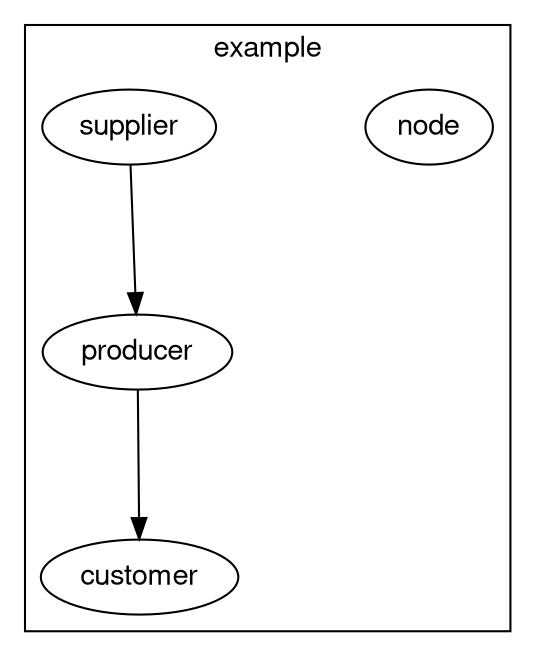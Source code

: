 digraph unix {
  graph [ dpi = 75 ]; 
  graph [nodesep = 1.0; ranksep=1];
  fontname="Helvetica,Arial,sans-serif"
  node [fontname="Helvetica,Arial,sans-serif"]
  edge [fontname="Helvetica,Arial,sans-serif"]
  subgraph cluster_example_1 {
    label = "example"; // scope
    node_0 [
      label = "node"; // node
    ];
    supplier_1 [
      label = "supplier"; // node
    ];
    producer_2 [
      label = "producer"; // node
    ];
    customer_3 [
      label = "customer"; // node
    ];
    
  }
  "supplier_1" -> "producer_2";
  "producer_2" -> "customer_3";
}
